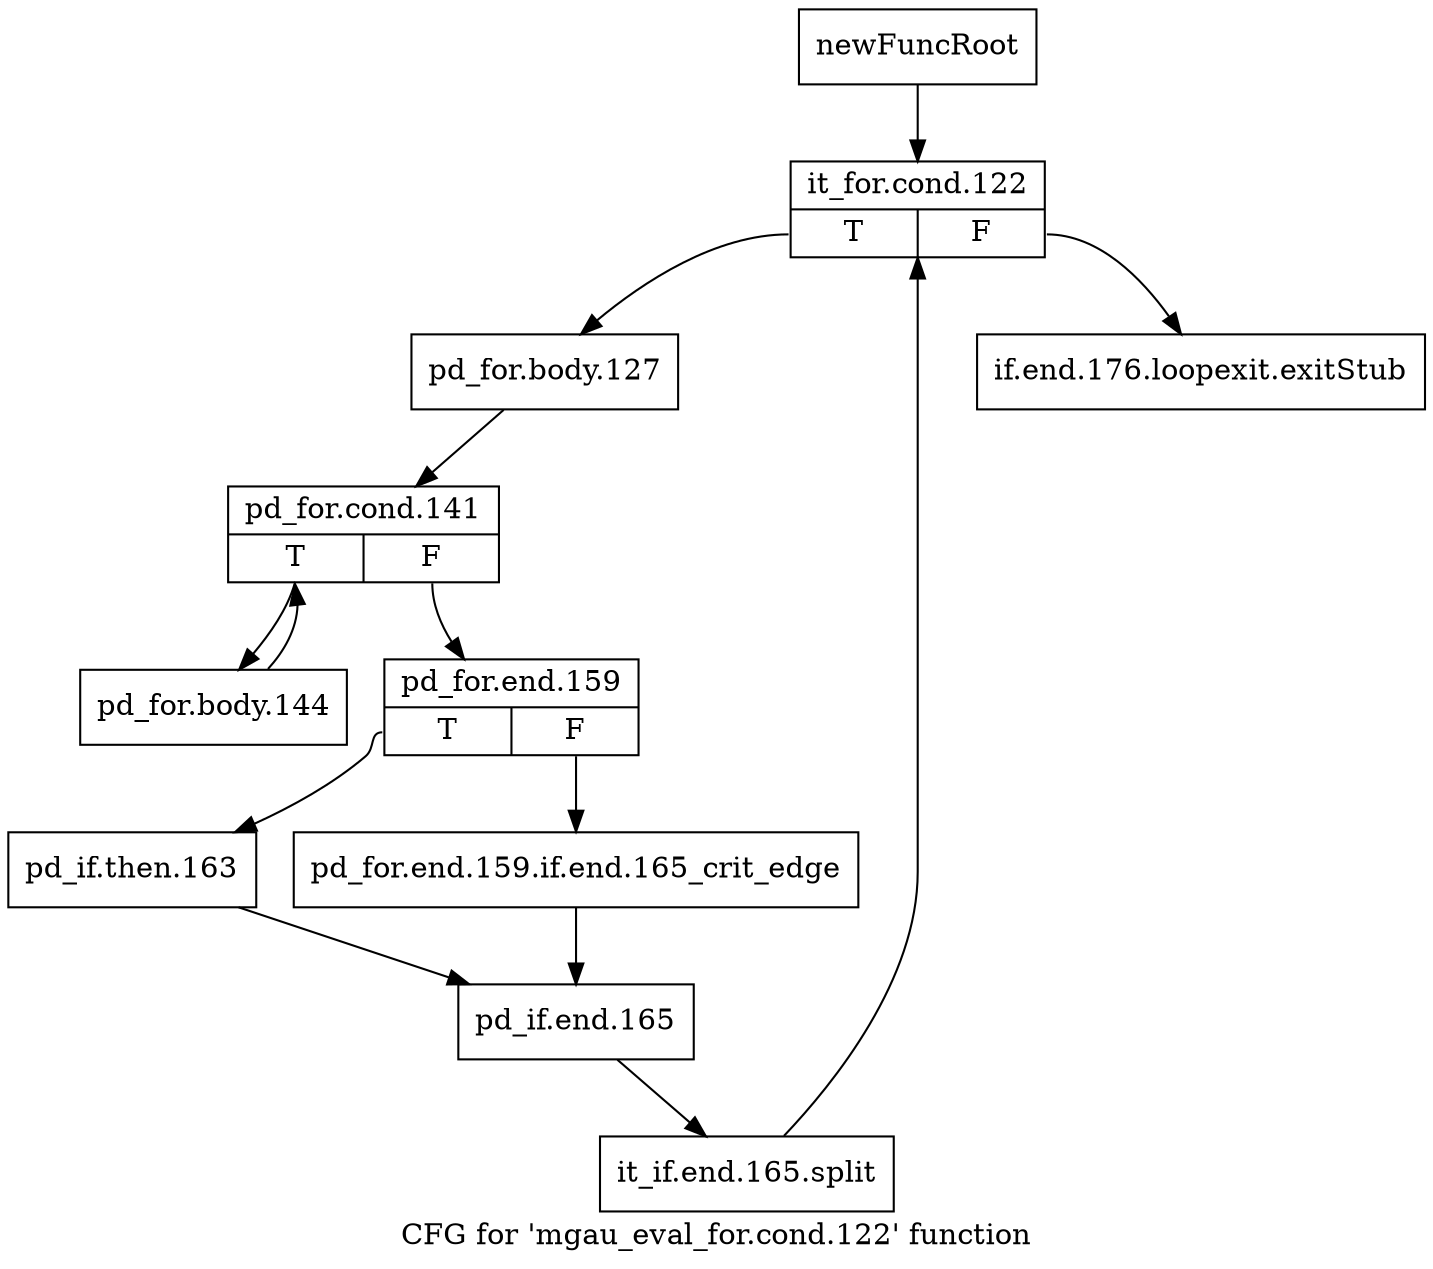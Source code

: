 digraph "CFG for 'mgau_eval_for.cond.122' function" {
	label="CFG for 'mgau_eval_for.cond.122' function";

	Node0x115c040 [shape=record,label="{newFuncRoot}"];
	Node0x115c040 -> Node0x115c0e0;
	Node0x115c090 [shape=record,label="{if.end.176.loopexit.exitStub}"];
	Node0x115c0e0 [shape=record,label="{it_for.cond.122|{<s0>T|<s1>F}}"];
	Node0x115c0e0:s0 -> Node0x115c130;
	Node0x115c0e0:s1 -> Node0x115c090;
	Node0x115c130 [shape=record,label="{pd_for.body.127}"];
	Node0x115c130 -> Node0x115c180;
	Node0x115c180 [shape=record,label="{pd_for.cond.141|{<s0>T|<s1>F}}"];
	Node0x115c180:s0 -> Node0x115c310;
	Node0x115c180:s1 -> Node0x115c1d0;
	Node0x115c1d0 [shape=record,label="{pd_for.end.159|{<s0>T|<s1>F}}"];
	Node0x115c1d0:s0 -> Node0x115c270;
	Node0x115c1d0:s1 -> Node0x115c220;
	Node0x115c220 [shape=record,label="{pd_for.end.159.if.end.165_crit_edge}"];
	Node0x115c220 -> Node0x115c2c0;
	Node0x115c270 [shape=record,label="{pd_if.then.163}"];
	Node0x115c270 -> Node0x115c2c0;
	Node0x115c2c0 [shape=record,label="{pd_if.end.165}"];
	Node0x115c2c0 -> Node0x14ff920;
	Node0x14ff920 [shape=record,label="{it_if.end.165.split}"];
	Node0x14ff920 -> Node0x115c0e0;
	Node0x115c310 [shape=record,label="{pd_for.body.144}"];
	Node0x115c310 -> Node0x115c180;
}
